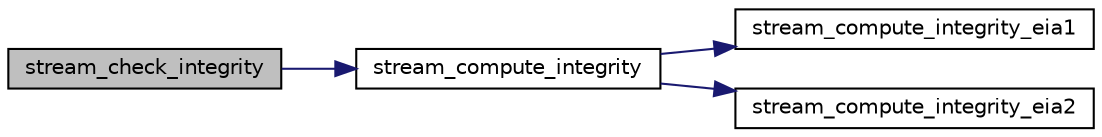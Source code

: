 digraph "stream_check_integrity"
{
 // LATEX_PDF_SIZE
  edge [fontname="Helvetica",fontsize="10",labelfontname="Helvetica",labelfontsize="10"];
  node [fontname="Helvetica",fontsize="10",shape=record];
  rankdir="LR";
  Node1 [label="stream_check_integrity",height=0.2,width=0.4,color="black", fillcolor="grey75", style="filled", fontcolor="black",tooltip=" "];
  Node1 -> Node2 [color="midnightblue",fontsize="10",style="solid",fontname="Helvetica"];
  Node2 [label="stream_compute_integrity",height=0.2,width=0.4,color="black", fillcolor="white", style="filled",URL="$osa__stream__eia_8c.html#a8831bb4a75ead9ac37bd6ea0c7e9648d",tooltip=" "];
  Node2 -> Node3 [color="midnightblue",fontsize="10",style="solid",fontname="Helvetica"];
  Node3 [label="stream_compute_integrity_eia1",height=0.2,width=0.4,color="black", fillcolor="white", style="filled",URL="$osa__stream__eia_8c.html#a61fb652571c1d4ca9b41b4852b82c139",tooltip="Create integrity cmac t for a given message."];
  Node2 -> Node4 [color="midnightblue",fontsize="10",style="solid",fontname="Helvetica"];
  Node4 [label="stream_compute_integrity_eia2",height=0.2,width=0.4,color="black", fillcolor="white", style="filled",URL="$osa__stream__eia_8c.html#affc1e53611ac4ebeb54d69bbf6979c3a",tooltip=" "];
}
